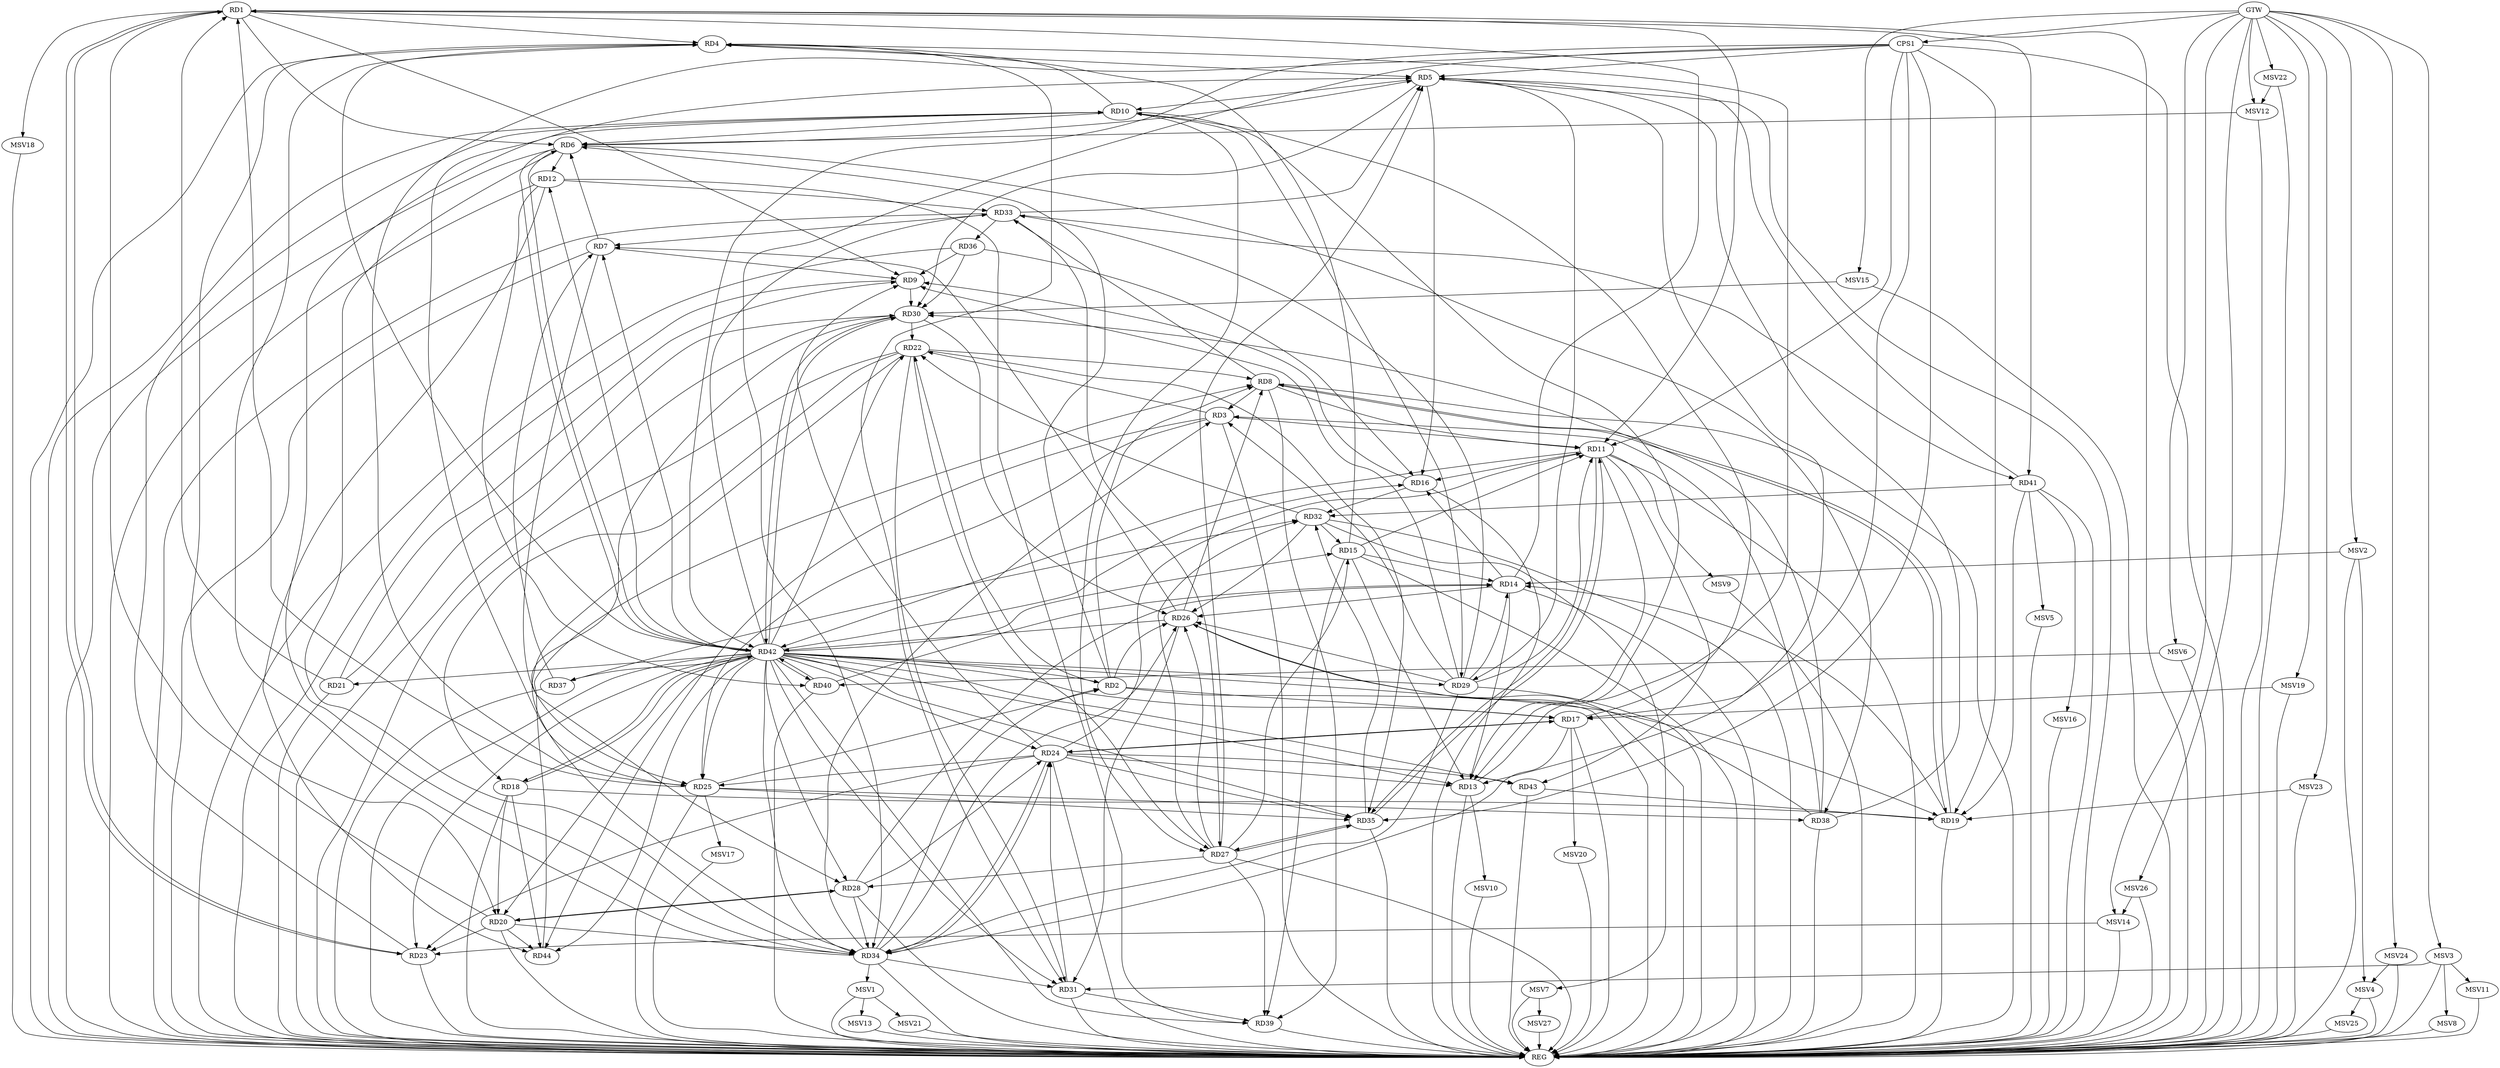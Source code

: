 strict digraph G {
  RD1 [ label="RD1" ];
  RD2 [ label="RD2" ];
  RD3 [ label="RD3" ];
  RD4 [ label="RD4" ];
  RD5 [ label="RD5" ];
  RD6 [ label="RD6" ];
  RD7 [ label="RD7" ];
  RD8 [ label="RD8" ];
  RD9 [ label="RD9" ];
  RD10 [ label="RD10" ];
  RD11 [ label="RD11" ];
  RD12 [ label="RD12" ];
  RD13 [ label="RD13" ];
  RD14 [ label="RD14" ];
  RD15 [ label="RD15" ];
  RD16 [ label="RD16" ];
  RD17 [ label="RD17" ];
  RD18 [ label="RD18" ];
  RD19 [ label="RD19" ];
  RD20 [ label="RD20" ];
  RD21 [ label="RD21" ];
  RD22 [ label="RD22" ];
  RD23 [ label="RD23" ];
  RD24 [ label="RD24" ];
  RD25 [ label="RD25" ];
  RD26 [ label="RD26" ];
  RD27 [ label="RD27" ];
  RD28 [ label="RD28" ];
  RD29 [ label="RD29" ];
  RD30 [ label="RD30" ];
  RD31 [ label="RD31" ];
  RD32 [ label="RD32" ];
  RD33 [ label="RD33" ];
  RD34 [ label="RD34" ];
  RD35 [ label="RD35" ];
  RD36 [ label="RD36" ];
  RD37 [ label="RD37" ];
  RD38 [ label="RD38" ];
  RD39 [ label="RD39" ];
  RD40 [ label="RD40" ];
  RD41 [ label="RD41" ];
  RD42 [ label="RD42" ];
  RD43 [ label="RD43" ];
  RD44 [ label="RD44" ];
  CPS1 [ label="CPS1" ];
  GTW [ label="GTW" ];
  REG [ label="REG" ];
  MSV1 [ label="MSV1" ];
  MSV2 [ label="MSV2" ];
  MSV3 [ label="MSV3" ];
  MSV4 [ label="MSV4" ];
  MSV5 [ label="MSV5" ];
  MSV6 [ label="MSV6" ];
  MSV7 [ label="MSV7" ];
  MSV8 [ label="MSV8" ];
  MSV9 [ label="MSV9" ];
  MSV10 [ label="MSV10" ];
  MSV11 [ label="MSV11" ];
  MSV12 [ label="MSV12" ];
  MSV13 [ label="MSV13" ];
  MSV14 [ label="MSV14" ];
  MSV15 [ label="MSV15" ];
  MSV16 [ label="MSV16" ];
  MSV17 [ label="MSV17" ];
  MSV18 [ label="MSV18" ];
  MSV19 [ label="MSV19" ];
  MSV20 [ label="MSV20" ];
  MSV21 [ label="MSV21" ];
  MSV22 [ label="MSV22" ];
  MSV23 [ label="MSV23" ];
  MSV24 [ label="MSV24" ];
  MSV25 [ label="MSV25" ];
  MSV26 [ label="MSV26" ];
  MSV27 [ label="MSV27" ];
  RD1 -> RD4;
  RD1 -> RD6;
  RD1 -> RD9;
  RD1 -> RD11;
  RD14 -> RD1;
  RD20 -> RD1;
  RD21 -> RD1;
  RD1 -> RD23;
  RD23 -> RD1;
  RD25 -> RD1;
  RD1 -> RD41;
  RD2 -> RD6;
  RD2 -> RD8;
  RD2 -> RD17;
  RD2 -> RD22;
  RD25 -> RD2;
  RD2 -> RD26;
  RD34 -> RD2;
  RD8 -> RD3;
  RD3 -> RD11;
  RD3 -> RD22;
  RD3 -> RD25;
  RD29 -> RD3;
  RD34 -> RD3;
  RD38 -> RD3;
  RD3 -> RD44;
  RD4 -> RD5;
  RD10 -> RD4;
  RD13 -> RD4;
  RD15 -> RD4;
  RD4 -> RD20;
  RD4 -> RD31;
  RD34 -> RD4;
  RD6 -> RD5;
  RD5 -> RD10;
  RD5 -> RD13;
  RD5 -> RD16;
  RD25 -> RD5;
  RD27 -> RD5;
  RD5 -> RD29;
  RD5 -> RD30;
  RD33 -> RD5;
  RD38 -> RD5;
  RD41 -> RD5;
  RD7 -> RD6;
  RD10 -> RD6;
  RD6 -> RD12;
  RD6 -> RD34;
  RD6 -> RD38;
  RD6 -> RD42;
  RD7 -> RD9;
  RD7 -> RD25;
  RD26 -> RD7;
  RD33 -> RD7;
  RD37 -> RD7;
  RD8 -> RD11;
  RD8 -> RD19;
  RD19 -> RD8;
  RD22 -> RD8;
  RD26 -> RD8;
  RD8 -> RD33;
  RD8 -> RD39;
  RD44 -> RD8;
  RD16 -> RD9;
  RD21 -> RD9;
  RD24 -> RD9;
  RD29 -> RD9;
  RD9 -> RD30;
  RD36 -> RD9;
  RD10 -> RD13;
  RD17 -> RD10;
  RD23 -> RD10;
  RD10 -> RD27;
  RD10 -> RD29;
  RD34 -> RD10;
  RD11 -> RD13;
  RD15 -> RD11;
  RD11 -> RD16;
  RD24 -> RD11;
  RD29 -> RD11;
  RD11 -> RD35;
  RD35 -> RD11;
  RD11 -> RD42;
  RD11 -> RD43;
  RD12 -> RD33;
  RD12 -> RD39;
  RD12 -> RD40;
  RD12 -> RD44;
  RD14 -> RD13;
  RD15 -> RD13;
  RD24 -> RD13;
  RD15 -> RD14;
  RD14 -> RD16;
  RD19 -> RD14;
  RD14 -> RD26;
  RD28 -> RD14;
  RD29 -> RD14;
  RD40 -> RD14;
  RD27 -> RD15;
  RD32 -> RD15;
  RD15 -> RD39;
  RD42 -> RD15;
  RD16 -> RD32;
  RD36 -> RD16;
  RD42 -> RD16;
  RD17 -> RD24;
  RD24 -> RD17;
  RD17 -> RD34;
  RD42 -> RD17;
  RD18 -> RD19;
  RD18 -> RD20;
  RD22 -> RD18;
  RD18 -> RD42;
  RD18 -> RD44;
  RD41 -> RD19;
  RD42 -> RD19;
  RD43 -> RD19;
  RD20 -> RD23;
  RD20 -> RD28;
  RD28 -> RD20;
  RD20 -> RD34;
  RD20 -> RD44;
  RD21 -> RD30;
  RD22 -> RD27;
  RD30 -> RD22;
  RD22 -> RD31;
  RD32 -> RD22;
  RD22 -> RD34;
  RD22 -> RD35;
  RD24 -> RD23;
  RD24 -> RD25;
  RD28 -> RD24;
  RD31 -> RD24;
  RD24 -> RD34;
  RD34 -> RD24;
  RD24 -> RD35;
  RD24 -> RD43;
  RD25 -> RD35;
  RD25 -> RD38;
  RD42 -> RD25;
  RD27 -> RD26;
  RD29 -> RD26;
  RD30 -> RD26;
  RD26 -> RD31;
  RD32 -> RD26;
  RD34 -> RD26;
  RD38 -> RD26;
  RD26 -> RD42;
  RD27 -> RD28;
  RD27 -> RD32;
  RD33 -> RD27;
  RD27 -> RD35;
  RD35 -> RD27;
  RD27 -> RD39;
  RD30 -> RD28;
  RD28 -> RD34;
  RD29 -> RD33;
  RD29 -> RD34;
  RD36 -> RD30;
  RD38 -> RD30;
  RD30 -> RD42;
  RD42 -> RD30;
  RD34 -> RD31;
  RD31 -> RD39;
  RD42 -> RD31;
  RD35 -> RD32;
  RD37 -> RD32;
  RD41 -> RD32;
  RD33 -> RD36;
  RD33 -> RD41;
  RD42 -> RD33;
  RD42 -> RD35;
  RD40 -> RD42;
  RD42 -> RD43;
  CPS1 -> RD19;
  CPS1 -> RD11;
  CPS1 -> RD34;
  CPS1 -> RD42;
  CPS1 -> RD25;
  CPS1 -> RD17;
  CPS1 -> RD35;
  CPS1 -> RD5;
  GTW -> CPS1;
  RD1 -> REG;
  RD2 -> REG;
  RD3 -> REG;
  RD4 -> REG;
  RD5 -> REG;
  RD6 -> REG;
  RD7 -> REG;
  RD8 -> REG;
  RD9 -> REG;
  RD10 -> REG;
  RD11 -> REG;
  RD12 -> REG;
  RD13 -> REG;
  RD14 -> REG;
  RD15 -> REG;
  RD16 -> REG;
  RD17 -> REG;
  RD18 -> REG;
  RD19 -> REG;
  RD20 -> REG;
  RD21 -> REG;
  RD22 -> REG;
  RD23 -> REG;
  RD24 -> REG;
  RD25 -> REG;
  RD26 -> REG;
  RD27 -> REG;
  RD28 -> REG;
  RD29 -> REG;
  RD30 -> REG;
  RD31 -> REG;
  RD32 -> REG;
  RD33 -> REG;
  RD34 -> REG;
  RD35 -> REG;
  RD36 -> REG;
  RD37 -> REG;
  RD38 -> REG;
  RD39 -> REG;
  RD40 -> REG;
  RD41 -> REG;
  RD42 -> REG;
  RD43 -> REG;
  CPS1 -> REG;
  RD42 -> RD23;
  RD42 -> RD39;
  RD42 -> RD18;
  RD42 -> RD34;
  RD42 -> RD40;
  RD42 -> RD7;
  RD42 -> RD44;
  RD42 -> RD13;
  RD42 -> RD29;
  RD42 -> RD22;
  RD42 -> RD21;
  RD42 -> RD6;
  RD42 -> RD20;
  RD42 -> RD28;
  RD42 -> RD4;
  RD42 -> RD12;
  RD42 -> RD37;
  RD42 -> RD2;
  RD42 -> RD24;
  RD34 -> MSV1;
  MSV1 -> REG;
  MSV2 -> RD14;
  GTW -> MSV2;
  MSV2 -> REG;
  MSV3 -> RD31;
  GTW -> MSV3;
  MSV3 -> REG;
  MSV2 -> MSV4;
  MSV4 -> REG;
  RD41 -> MSV5;
  MSV5 -> REG;
  MSV6 -> RD40;
  GTW -> MSV6;
  MSV6 -> REG;
  RD32 -> MSV7;
  MSV7 -> REG;
  MSV3 -> MSV8;
  MSV8 -> REG;
  RD11 -> MSV9;
  MSV9 -> REG;
  RD13 -> MSV10;
  MSV10 -> REG;
  MSV3 -> MSV11;
  MSV11 -> REG;
  MSV12 -> RD6;
  GTW -> MSV12;
  MSV12 -> REG;
  MSV1 -> MSV13;
  MSV13 -> REG;
  MSV14 -> RD23;
  GTW -> MSV14;
  MSV14 -> REG;
  MSV15 -> RD30;
  GTW -> MSV15;
  MSV15 -> REG;
  RD41 -> MSV16;
  MSV16 -> REG;
  RD25 -> MSV17;
  MSV17 -> REG;
  RD1 -> MSV18;
  MSV18 -> REG;
  MSV19 -> RD17;
  GTW -> MSV19;
  MSV19 -> REG;
  RD17 -> MSV20;
  MSV20 -> REG;
  MSV1 -> MSV21;
  MSV21 -> REG;
  MSV22 -> MSV12;
  GTW -> MSV22;
  MSV22 -> REG;
  MSV23 -> RD19;
  GTW -> MSV23;
  MSV23 -> REG;
  MSV24 -> MSV4;
  GTW -> MSV24;
  MSV24 -> REG;
  MSV4 -> MSV25;
  MSV25 -> REG;
  MSV26 -> MSV14;
  GTW -> MSV26;
  MSV26 -> REG;
  MSV7 -> MSV27;
  MSV27 -> REG;
}
